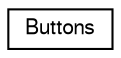 digraph "Graphical Class Hierarchy"
{
  edge [fontname="FreeSans",fontsize="10",labelfontname="FreeSans",labelfontsize="10"];
  node [fontname="FreeSans",fontsize="10",shape=record];
  rankdir="LR";
  Node1 [label="Buttons",height=0.2,width=0.4,color="black", fillcolor="white", style="filled",URL="$class_buttons.html",tooltip="This class handles the buttons at the top of the screen, it stores thier positions, handles the texturing and the mouse coordinate conversion. "];
}
